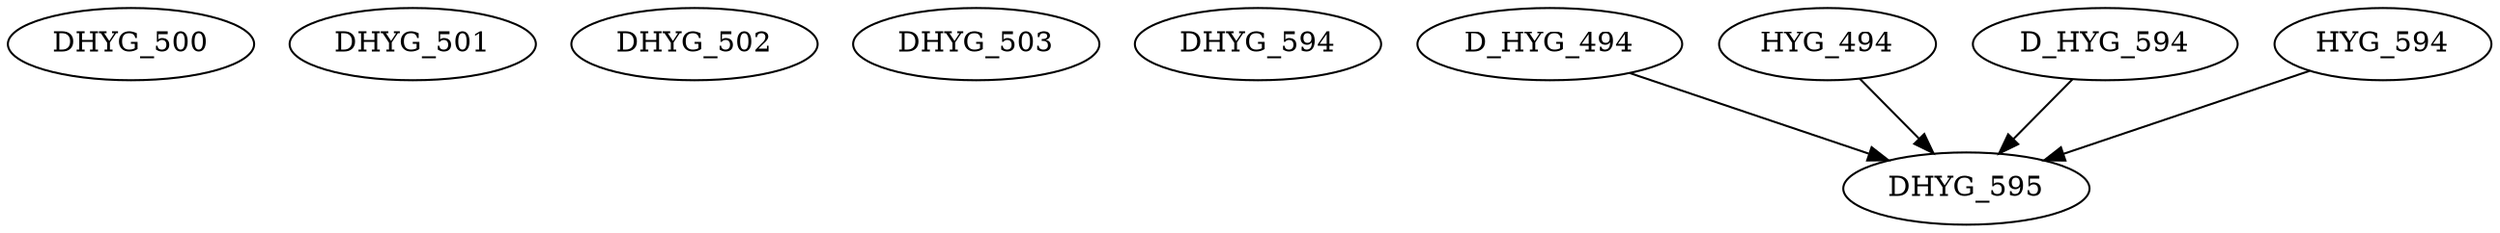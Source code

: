 digraph G {
    DHYG_500;
    DHYG_501;
    DHYG_502;
    DHYG_503;
    DHYG_594;
    edge [color=black];
    D_HYG_494 -> DHYG_595;
    HYG_494 -> DHYG_595;
    D_HYG_594 -> DHYG_595;
    HYG_594 -> DHYG_595;
}
